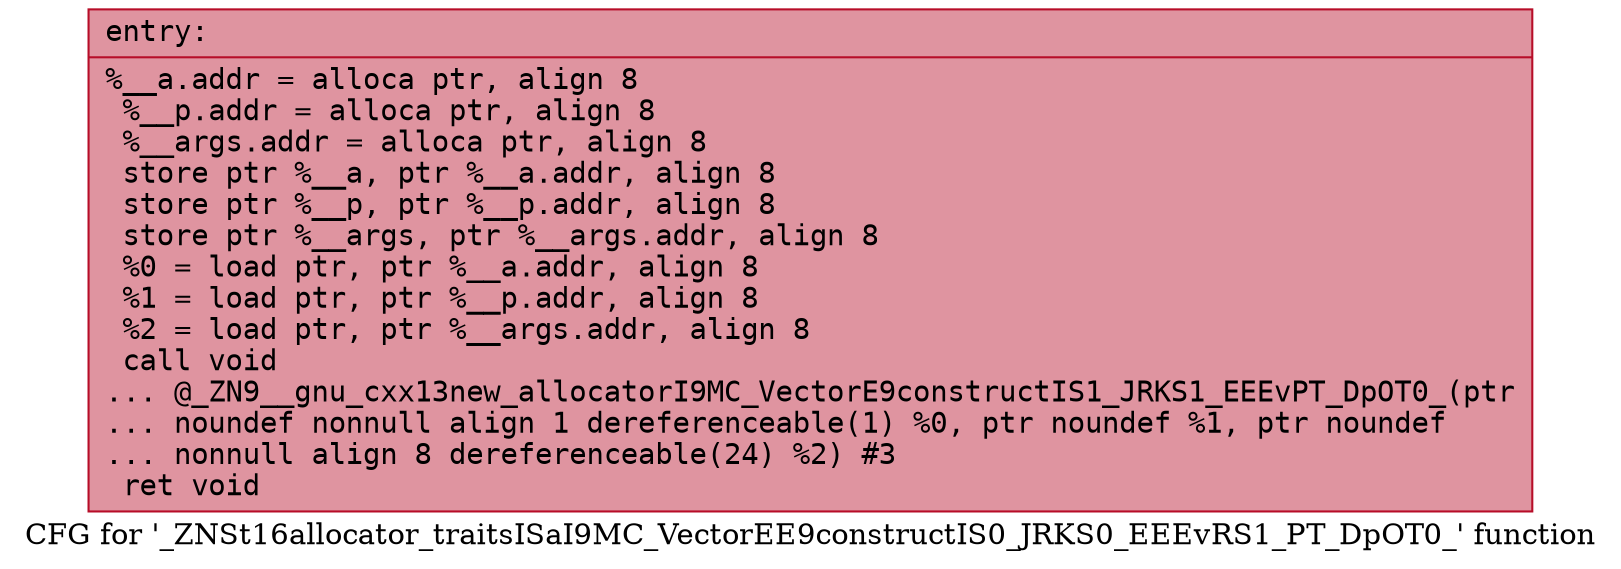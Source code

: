 digraph "CFG for '_ZNSt16allocator_traitsISaI9MC_VectorEE9constructIS0_JRKS0_EEEvRS1_PT_DpOT0_' function" {
	label="CFG for '_ZNSt16allocator_traitsISaI9MC_VectorEE9constructIS0_JRKS0_EEEvRS1_PT_DpOT0_' function";

	Node0x55dab47ef820 [shape=record,color="#b70d28ff", style=filled, fillcolor="#b70d2870" fontname="Courier",label="{entry:\l|  %__a.addr = alloca ptr, align 8\l  %__p.addr = alloca ptr, align 8\l  %__args.addr = alloca ptr, align 8\l  store ptr %__a, ptr %__a.addr, align 8\l  store ptr %__p, ptr %__p.addr, align 8\l  store ptr %__args, ptr %__args.addr, align 8\l  %0 = load ptr, ptr %__a.addr, align 8\l  %1 = load ptr, ptr %__p.addr, align 8\l  %2 = load ptr, ptr %__args.addr, align 8\l  call void\l... @_ZN9__gnu_cxx13new_allocatorI9MC_VectorE9constructIS1_JRKS1_EEEvPT_DpOT0_(ptr\l... noundef nonnull align 1 dereferenceable(1) %0, ptr noundef %1, ptr noundef\l... nonnull align 8 dereferenceable(24) %2) #3\l  ret void\l}"];
}
